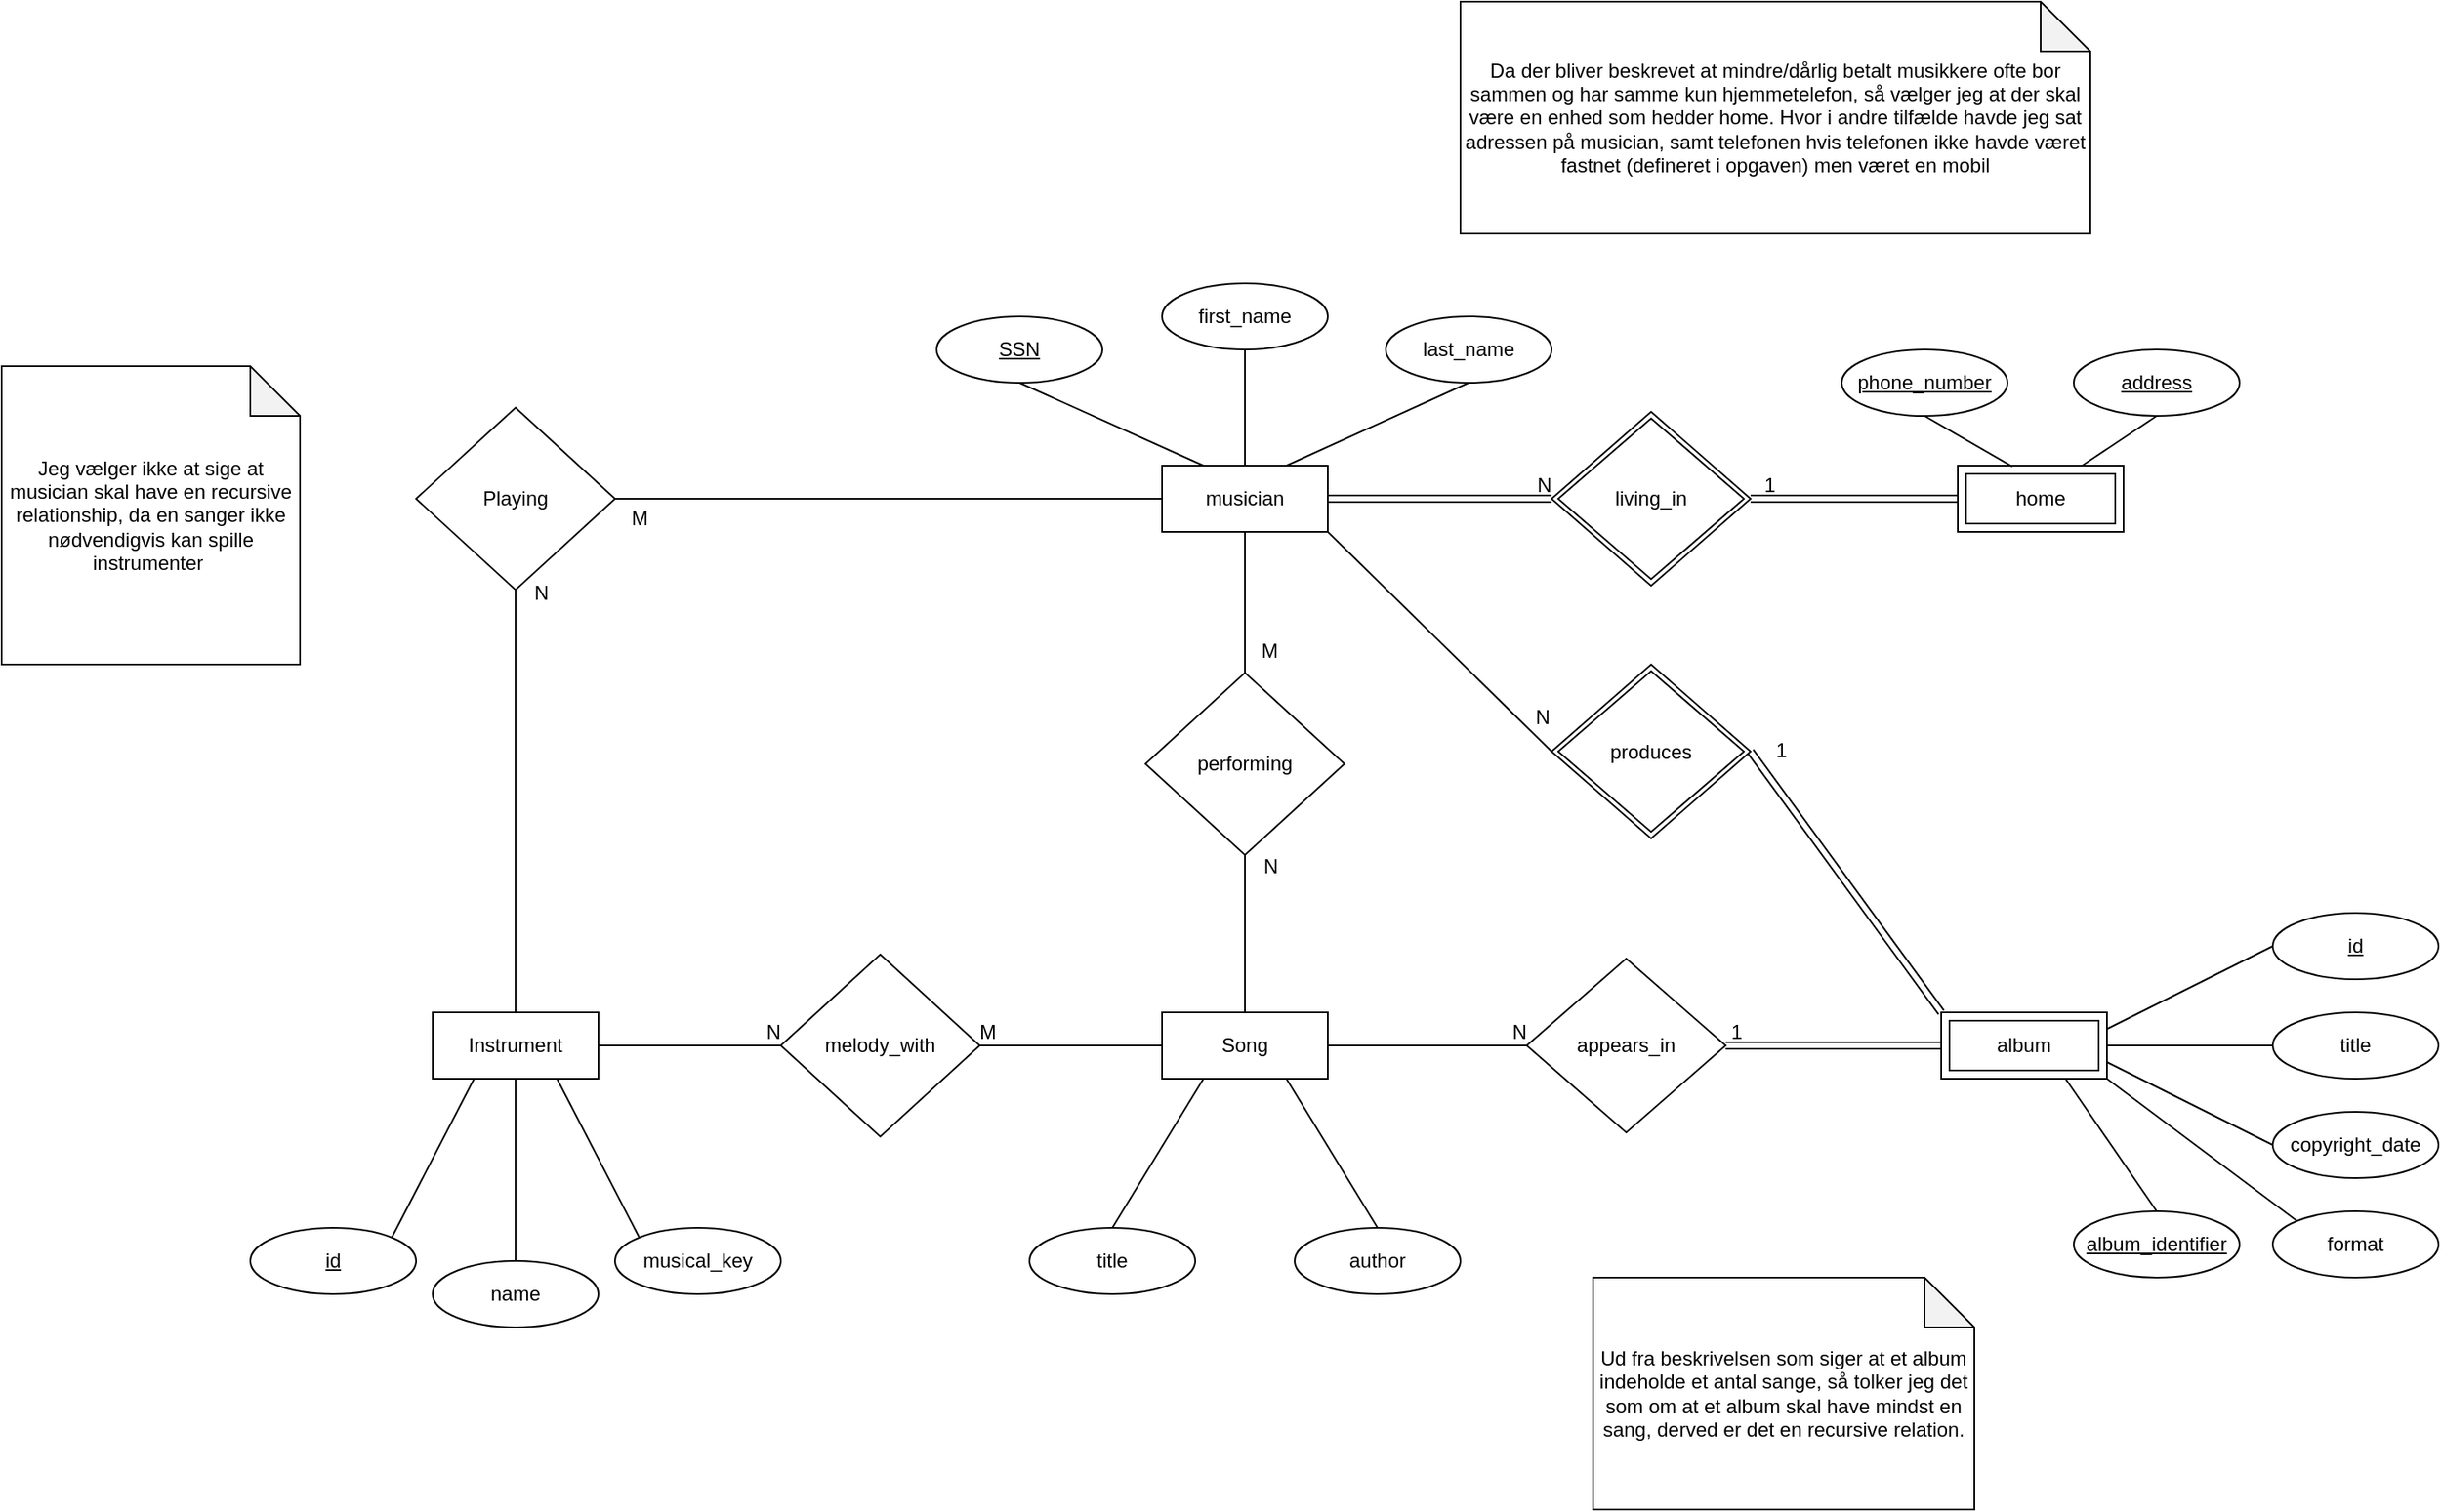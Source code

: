 <mxfile version="14.6.13" type="device"><diagram id="F683dGSwSKvrZUsLV88v" name="Side-1"><mxGraphModel dx="1448" dy="461" grid="1" gridSize="10" guides="1" tooltips="1" connect="1" arrows="1" fold="1" page="1" pageScale="1" pageWidth="827" pageHeight="1169" math="0" shadow="0"><root><mxCell id="0"/><mxCell id="1" parent="0"/><mxCell id="eCq4yjl9bXXe50SEYcVd-1" value="musician" style="whiteSpace=wrap;html=1;align=center;" parent="1" vertex="1"><mxGeometry x="450" y="460" width="100" height="40" as="geometry"/></mxCell><mxCell id="eCq4yjl9bXXe50SEYcVd-4" value="home" style="shape=ext;margin=3;double=1;whiteSpace=wrap;html=1;align=center;" parent="1" vertex="1"><mxGeometry x="930" y="460" width="100" height="40" as="geometry"/></mxCell><mxCell id="eCq4yjl9bXXe50SEYcVd-5" value="SSN" style="ellipse;whiteSpace=wrap;html=1;align=center;fontStyle=4;" parent="1" vertex="1"><mxGeometry x="314" y="370" width="100" height="40" as="geometry"/></mxCell><mxCell id="eCq4yjl9bXXe50SEYcVd-6" value="first_name" style="ellipse;whiteSpace=wrap;html=1;align=center;" parent="1" vertex="1"><mxGeometry x="450" y="350" width="100" height="40" as="geometry"/></mxCell><mxCell id="eCq4yjl9bXXe50SEYcVd-7" value="last_name" style="ellipse;whiteSpace=wrap;html=1;align=center;" parent="1" vertex="1"><mxGeometry x="585" y="370" width="100" height="40" as="geometry"/></mxCell><mxCell id="eCq4yjl9bXXe50SEYcVd-8" value="phone_number" style="ellipse;whiteSpace=wrap;html=1;align=center;fontStyle=4;" parent="1" vertex="1"><mxGeometry x="860" y="390" width="100" height="40" as="geometry"/></mxCell><mxCell id="eCq4yjl9bXXe50SEYcVd-9" value="address" style="ellipse;whiteSpace=wrap;html=1;align=center;fontStyle=4;" parent="1" vertex="1"><mxGeometry x="1000" y="390" width="100" height="40" as="geometry"/></mxCell><mxCell id="eCq4yjl9bXXe50SEYcVd-10" value="Da der bliver beskrevet at mindre/dårlig betalt musikkere ofte bor sammen og har samme kun hjemmetelefon, så vælger jeg at der skal være en enhed som hedder home. Hvor i andre tilfælde havde jeg sat adressen på musician, samt telefonen hvis telefonen ikke havde været fastnet (defineret i opgaven) men været en mobil" style="shape=note;whiteSpace=wrap;html=1;backgroundOutline=1;darkOpacity=0.05;" parent="1" vertex="1"><mxGeometry x="630" y="180" width="380" height="140" as="geometry"/></mxCell><mxCell id="eCq4yjl9bXXe50SEYcVd-12" value="" style="endArrow=none;html=1;exitX=0.5;exitY=1;exitDx=0;exitDy=0;entryX=0.25;entryY=0;entryDx=0;entryDy=0;" parent="1" source="eCq4yjl9bXXe50SEYcVd-5" target="eCq4yjl9bXXe50SEYcVd-1" edge="1"><mxGeometry width="50" height="50" relative="1" as="geometry"><mxPoint x="640" y="460" as="sourcePoint"/><mxPoint x="690" y="410" as="targetPoint"/></mxGeometry></mxCell><mxCell id="eCq4yjl9bXXe50SEYcVd-13" value="" style="endArrow=none;html=1;exitX=0.5;exitY=1;exitDx=0;exitDy=0;entryX=0.5;entryY=0;entryDx=0;entryDy=0;" parent="1" source="eCq4yjl9bXXe50SEYcVd-6" target="eCq4yjl9bXXe50SEYcVd-1" edge="1"><mxGeometry width="50" height="50" relative="1" as="geometry"><mxPoint x="374" y="420.0" as="sourcePoint"/><mxPoint x="475.0" y="470" as="targetPoint"/></mxGeometry></mxCell><mxCell id="eCq4yjl9bXXe50SEYcVd-14" value="" style="endArrow=none;html=1;exitX=0.5;exitY=1;exitDx=0;exitDy=0;entryX=0.75;entryY=0;entryDx=0;entryDy=0;" parent="1" source="eCq4yjl9bXXe50SEYcVd-7" target="eCq4yjl9bXXe50SEYcVd-1" edge="1"><mxGeometry width="50" height="50" relative="1" as="geometry"><mxPoint x="490.0" y="400.0" as="sourcePoint"/><mxPoint x="560" y="450" as="targetPoint"/></mxGeometry></mxCell><mxCell id="eCq4yjl9bXXe50SEYcVd-15" value="" style="endArrow=none;html=1;exitX=0.5;exitY=1;exitDx=0;exitDy=0;entryX=0.329;entryY=0.015;entryDx=0;entryDy=0;entryPerimeter=0;" parent="1" source="eCq4yjl9bXXe50SEYcVd-8" target="eCq4yjl9bXXe50SEYcVd-4" edge="1"><mxGeometry width="50" height="50" relative="1" as="geometry"><mxPoint x="610.0" y="420.0" as="sourcePoint"/><mxPoint x="525.0" y="470" as="targetPoint"/></mxGeometry></mxCell><mxCell id="eCq4yjl9bXXe50SEYcVd-16" value="" style="endArrow=none;html=1;exitX=0.5;exitY=1;exitDx=0;exitDy=0;entryX=0.75;entryY=0;entryDx=0;entryDy=0;" parent="1" source="eCq4yjl9bXXe50SEYcVd-9" target="eCq4yjl9bXXe50SEYcVd-4" edge="1"><mxGeometry width="50" height="50" relative="1" as="geometry"><mxPoint x="920" y="440.0" as="sourcePoint"/><mxPoint x="990" y="470" as="targetPoint"/></mxGeometry></mxCell><mxCell id="eCq4yjl9bXXe50SEYcVd-17" value="living_in" style="shape=rhombus;double=1;perimeter=rhombusPerimeter;whiteSpace=wrap;html=1;align=center;" parent="1" vertex="1"><mxGeometry x="685" y="427.5" width="120" height="105" as="geometry"/></mxCell><mxCell id="eCq4yjl9bXXe50SEYcVd-20" value="" style="shape=link;html=1;rounded=0;entryX=0;entryY=0.5;entryDx=0;entryDy=0;exitX=1;exitY=0.5;exitDx=0;exitDy=0;" parent="1" source="eCq4yjl9bXXe50SEYcVd-17" target="eCq4yjl9bXXe50SEYcVd-4" edge="1"><mxGeometry relative="1" as="geometry"><mxPoint x="830" y="480" as="sourcePoint"/><mxPoint x="930" y="520" as="targetPoint"/></mxGeometry></mxCell><mxCell id="eCq4yjl9bXXe50SEYcVd-21" value="1" style="resizable=0;html=1;align=right;verticalAlign=bottom;" parent="eCq4yjl9bXXe50SEYcVd-20" connectable="0" vertex="1"><mxGeometry x="1" relative="1" as="geometry"><mxPoint x="-110" as="offset"/></mxGeometry></mxCell><mxCell id="eCq4yjl9bXXe50SEYcVd-24" value="Instrument" style="whiteSpace=wrap;html=1;align=center;" parent="1" vertex="1"><mxGeometry x="10" y="790" width="100" height="40" as="geometry"/></mxCell><mxCell id="eCq4yjl9bXXe50SEYcVd-25" value="Song" style="whiteSpace=wrap;html=1;align=center;" parent="1" vertex="1"><mxGeometry x="450" y="790" width="100" height="40" as="geometry"/></mxCell><mxCell id="eCq4yjl9bXXe50SEYcVd-27" value="" style="shape=link;html=1;rounded=0;exitX=1;exitY=0.5;exitDx=0;exitDy=0;entryX=0;entryY=0.5;entryDx=0;entryDy=0;" parent="1" source="eCq4yjl9bXXe50SEYcVd-1" target="eCq4yjl9bXXe50SEYcVd-17" edge="1"><mxGeometry relative="1" as="geometry"><mxPoint x="660" y="450" as="sourcePoint"/><mxPoint x="820" y="450" as="targetPoint"/></mxGeometry></mxCell><mxCell id="eCq4yjl9bXXe50SEYcVd-28" value="N" style="resizable=0;html=1;align=right;verticalAlign=bottom;" parent="eCq4yjl9bXXe50SEYcVd-27" connectable="0" vertex="1"><mxGeometry x="1" relative="1" as="geometry"/></mxCell><mxCell id="eCq4yjl9bXXe50SEYcVd-29" value="id" style="ellipse;whiteSpace=wrap;html=1;align=center;fontStyle=4;" parent="1" vertex="1"><mxGeometry x="-100" y="920" width="100" height="40" as="geometry"/></mxCell><mxCell id="eCq4yjl9bXXe50SEYcVd-30" value="title" style="ellipse;whiteSpace=wrap;html=1;align=center;" parent="1" vertex="1"><mxGeometry x="1120" y="790" width="100" height="40" as="geometry"/></mxCell><mxCell id="eCq4yjl9bXXe50SEYcVd-31" value="copyright_date" style="ellipse;whiteSpace=wrap;html=1;align=center;" parent="1" vertex="1"><mxGeometry x="1120" y="850" width="100" height="40" as="geometry"/></mxCell><mxCell id="eCq4yjl9bXXe50SEYcVd-32" value="musical_key" style="ellipse;whiteSpace=wrap;html=1;align=center;" parent="1" vertex="1"><mxGeometry x="120" y="920" width="100" height="40" as="geometry"/></mxCell><mxCell id="eCq4yjl9bXXe50SEYcVd-33" value="name" style="ellipse;whiteSpace=wrap;html=1;align=center;" parent="1" vertex="1"><mxGeometry x="10" y="940" width="100" height="40" as="geometry"/></mxCell><mxCell id="eCq4yjl9bXXe50SEYcVd-34" value="" style="endArrow=none;html=1;exitX=0.25;exitY=1;exitDx=0;exitDy=0;entryX=1;entryY=0;entryDx=0;entryDy=0;" parent="1" source="eCq4yjl9bXXe50SEYcVd-24" target="eCq4yjl9bXXe50SEYcVd-29" edge="1"><mxGeometry width="50" height="50" relative="1" as="geometry"><mxPoint x="350" y="840" as="sourcePoint"/><mxPoint x="400" y="790" as="targetPoint"/></mxGeometry></mxCell><mxCell id="eCq4yjl9bXXe50SEYcVd-35" value="" style="endArrow=none;html=1;exitX=0.5;exitY=1;exitDx=0;exitDy=0;entryX=0.5;entryY=0;entryDx=0;entryDy=0;" parent="1" source="eCq4yjl9bXXe50SEYcVd-24" target="eCq4yjl9bXXe50SEYcVd-33" edge="1"><mxGeometry width="50" height="50" relative="1" as="geometry"><mxPoint x="65" y="840" as="sourcePoint"/><mxPoint x="-34.767" y="925.809" as="targetPoint"/></mxGeometry></mxCell><mxCell id="eCq4yjl9bXXe50SEYcVd-36" value="" style="endArrow=none;html=1;exitX=0.75;exitY=1;exitDx=0;exitDy=0;entryX=0;entryY=0;entryDx=0;entryDy=0;" parent="1" source="eCq4yjl9bXXe50SEYcVd-24" target="eCq4yjl9bXXe50SEYcVd-32" edge="1"><mxGeometry width="50" height="50" relative="1" as="geometry"><mxPoint x="90" y="840" as="sourcePoint"/><mxPoint x="70" y="950" as="targetPoint"/></mxGeometry></mxCell><mxCell id="eCq4yjl9bXXe50SEYcVd-37" value="id" style="ellipse;whiteSpace=wrap;html=1;align=center;fontStyle=4;" parent="1" vertex="1"><mxGeometry x="1120" y="730" width="100" height="40" as="geometry"/></mxCell><mxCell id="eCq4yjl9bXXe50SEYcVd-39" value="album_identifier" style="ellipse;whiteSpace=wrap;html=1;align=center;fontStyle=4;" parent="1" vertex="1"><mxGeometry x="1000" y="910" width="100" height="40" as="geometry"/></mxCell><mxCell id="eCq4yjl9bXXe50SEYcVd-40" value="format" style="ellipse;whiteSpace=wrap;html=1;align=center;" parent="1" vertex="1"><mxGeometry x="1120" y="910" width="100" height="40" as="geometry"/></mxCell><mxCell id="eCq4yjl9bXXe50SEYcVd-41" value="" style="endArrow=none;html=1;exitX=0.5;exitY=0;exitDx=0;exitDy=0;entryX=0.75;entryY=1;entryDx=0;entryDy=0;" parent="1" source="eCq4yjl9bXXe50SEYcVd-39" target="3kSVCCDomG7rX2-TwU-U-1" edge="1"><mxGeometry width="50" height="50" relative="1" as="geometry"><mxPoint x="840" y="900" as="sourcePoint"/><mxPoint x="995" y="850" as="targetPoint"/></mxGeometry></mxCell><mxCell id="eCq4yjl9bXXe50SEYcVd-42" value="" style="endArrow=none;html=1;exitX=0;exitY=0;exitDx=0;exitDy=0;entryX=1;entryY=1;entryDx=0;entryDy=0;" parent="1" source="eCq4yjl9bXXe50SEYcVd-40" target="3kSVCCDomG7rX2-TwU-U-1" edge="1"><mxGeometry width="50" height="50" relative="1" as="geometry"><mxPoint x="1060" y="920" as="sourcePoint"/><mxPoint x="1020" y="830" as="targetPoint"/></mxGeometry></mxCell><mxCell id="eCq4yjl9bXXe50SEYcVd-43" value="" style="endArrow=none;html=1;exitX=0;exitY=0.5;exitDx=0;exitDy=0;entryX=1;entryY=0.75;entryDx=0;entryDy=0;" parent="1" source="eCq4yjl9bXXe50SEYcVd-31" target="3kSVCCDomG7rX2-TwU-U-1" edge="1"><mxGeometry width="50" height="50" relative="1" as="geometry"><mxPoint x="1144.767" y="925.809" as="sourcePoint"/><mxPoint x="1020" y="820" as="targetPoint"/></mxGeometry></mxCell><mxCell id="eCq4yjl9bXXe50SEYcVd-44" value="" style="endArrow=none;html=1;exitX=0;exitY=0.5;exitDx=0;exitDy=0;entryX=1;entryY=0.5;entryDx=0;entryDy=0;" parent="1" source="eCq4yjl9bXXe50SEYcVd-30" target="3kSVCCDomG7rX2-TwU-U-1" edge="1"><mxGeometry width="50" height="50" relative="1" as="geometry"><mxPoint x="1130.0" y="880" as="sourcePoint"/><mxPoint x="1020" y="810" as="targetPoint"/></mxGeometry></mxCell><mxCell id="eCq4yjl9bXXe50SEYcVd-45" value="" style="endArrow=none;html=1;exitX=0;exitY=0.5;exitDx=0;exitDy=0;entryX=1;entryY=0.25;entryDx=0;entryDy=0;" parent="1" source="eCq4yjl9bXXe50SEYcVd-37" target="3kSVCCDomG7rX2-TwU-U-1" edge="1"><mxGeometry width="50" height="50" relative="1" as="geometry"><mxPoint x="1130.0" y="820" as="sourcePoint"/><mxPoint x="1020" y="800" as="targetPoint"/></mxGeometry></mxCell><mxCell id="eCq4yjl9bXXe50SEYcVd-46" value="author" style="ellipse;whiteSpace=wrap;html=1;align=center;" parent="1" vertex="1"><mxGeometry x="530" y="920" width="100" height="40" as="geometry"/></mxCell><mxCell id="eCq4yjl9bXXe50SEYcVd-47" value="title" style="ellipse;whiteSpace=wrap;html=1;align=center;" parent="1" vertex="1"><mxGeometry x="370" y="920" width="100" height="40" as="geometry"/></mxCell><mxCell id="eCq4yjl9bXXe50SEYcVd-48" value="" style="endArrow=none;html=1;exitX=0.25;exitY=1;exitDx=0;exitDy=0;entryX=0.5;entryY=0;entryDx=0;entryDy=0;" parent="1" source="eCq4yjl9bXXe50SEYcVd-25" target="eCq4yjl9bXXe50SEYcVd-47" edge="1"><mxGeometry width="50" height="50" relative="1" as="geometry"><mxPoint x="310" y="940" as="sourcePoint"/><mxPoint x="359.767" y="1035.809" as="targetPoint"/></mxGeometry></mxCell><mxCell id="eCq4yjl9bXXe50SEYcVd-49" value="" style="endArrow=none;html=1;exitX=0.75;exitY=1;exitDx=0;exitDy=0;entryX=0.5;entryY=0;entryDx=0;entryDy=0;" parent="1" source="eCq4yjl9bXXe50SEYcVd-25" target="eCq4yjl9bXXe50SEYcVd-46" edge="1"><mxGeometry width="50" height="50" relative="1" as="geometry"><mxPoint x="320" y="950" as="sourcePoint"/><mxPoint x="369.767" y="1045.809" as="targetPoint"/></mxGeometry></mxCell><mxCell id="eCq4yjl9bXXe50SEYcVd-50" value="Playing" style="shape=rhombus;perimeter=rhombusPerimeter;whiteSpace=wrap;html=1;align=center;" parent="1" vertex="1"><mxGeometry y="425" width="120" height="110" as="geometry"/></mxCell><mxCell id="eCq4yjl9bXXe50SEYcVd-51" value="" style="endArrow=none;html=1;rounded=0;entryX=1;entryY=0.5;entryDx=0;entryDy=0;" parent="1" source="eCq4yjl9bXXe50SEYcVd-1" target="eCq4yjl9bXXe50SEYcVd-50" edge="1"><mxGeometry relative="1" as="geometry"><mxPoint x="330" y="640" as="sourcePoint"/><mxPoint x="490" y="640" as="targetPoint"/></mxGeometry></mxCell><mxCell id="eCq4yjl9bXXe50SEYcVd-52" value="M" style="resizable=0;html=1;align=right;verticalAlign=bottom;" parent="eCq4yjl9bXXe50SEYcVd-51" connectable="0" vertex="1"><mxGeometry x="1" relative="1" as="geometry"><mxPoint x="20" y="20" as="offset"/></mxGeometry></mxCell><mxCell id="eCq4yjl9bXXe50SEYcVd-53" value="Jeg vælger ikke at sige at musician skal have en recursive relationship, da en sanger ikke nødvendigvis kan spille instrumenter&amp;nbsp;" style="shape=note;whiteSpace=wrap;html=1;backgroundOutline=1;darkOpacity=0.05;" parent="1" vertex="1"><mxGeometry x="-250" y="400" width="180" height="180" as="geometry"/></mxCell><mxCell id="eCq4yjl9bXXe50SEYcVd-54" value="" style="endArrow=none;html=1;rounded=0;exitX=0.5;exitY=0;exitDx=0;exitDy=0;entryX=0.5;entryY=1;entryDx=0;entryDy=0;" parent="1" source="eCq4yjl9bXXe50SEYcVd-24" target="eCq4yjl9bXXe50SEYcVd-50" edge="1"><mxGeometry relative="1" as="geometry"><mxPoint x="330" y="610" as="sourcePoint"/><mxPoint x="40" y="540" as="targetPoint"/></mxGeometry></mxCell><mxCell id="eCq4yjl9bXXe50SEYcVd-55" value="N" style="resizable=0;html=1;align=right;verticalAlign=bottom;" parent="eCq4yjl9bXXe50SEYcVd-54" connectable="0" vertex="1"><mxGeometry x="1" relative="1" as="geometry"><mxPoint x="20" y="10" as="offset"/></mxGeometry></mxCell><mxCell id="eCq4yjl9bXXe50SEYcVd-59" value="" style="endArrow=none;html=1;rounded=0;exitX=1;exitY=0.5;exitDx=0;exitDy=0;entryX=0;entryY=0.5;entryDx=0;entryDy=0;" parent="1" source="eCq4yjl9bXXe50SEYcVd-25" target="eCq4yjl9bXXe50SEYcVd-77" edge="1"><mxGeometry relative="1" as="geometry"><mxPoint x="660" y="670" as="sourcePoint"/><mxPoint x="640" y="810" as="targetPoint"/></mxGeometry></mxCell><mxCell id="eCq4yjl9bXXe50SEYcVd-60" value="N" style="resizable=0;html=1;align=right;verticalAlign=bottom;" parent="eCq4yjl9bXXe50SEYcVd-59" connectable="0" vertex="1"><mxGeometry x="1" relative="1" as="geometry"/></mxCell><mxCell id="eCq4yjl9bXXe50SEYcVd-62" value="Ud fra beskrivelsen som siger at et album indeholde et antal sange, så tolker jeg det som om at et album skal have mindst en sang, derved er det en recursive relation." style="shape=note;whiteSpace=wrap;html=1;backgroundOutline=1;darkOpacity=0.05;" parent="1" vertex="1"><mxGeometry x="710" y="950" width="230" height="140" as="geometry"/></mxCell><mxCell id="eCq4yjl9bXXe50SEYcVd-63" value="" style="shape=link;html=1;rounded=0;exitX=0;exitY=0.5;exitDx=0;exitDy=0;entryX=1;entryY=0.5;entryDx=0;entryDy=0;" parent="1" source="3kSVCCDomG7rX2-TwU-U-1" target="eCq4yjl9bXXe50SEYcVd-77" edge="1"><mxGeometry relative="1" as="geometry"><mxPoint x="920" y="810" as="sourcePoint"/><mxPoint x="830" y="810" as="targetPoint"/></mxGeometry></mxCell><mxCell id="eCq4yjl9bXXe50SEYcVd-64" value="1" style="resizable=0;html=1;align=right;verticalAlign=bottom;" parent="eCq4yjl9bXXe50SEYcVd-63" connectable="0" vertex="1"><mxGeometry x="1" relative="1" as="geometry"><mxPoint x="10" as="offset"/></mxGeometry></mxCell><mxCell id="eCq4yjl9bXXe50SEYcVd-65" value="produces" style="shape=rhombus;double=1;perimeter=rhombusPerimeter;whiteSpace=wrap;html=1;align=center;" parent="1" vertex="1"><mxGeometry x="685" y="580" width="120" height="105" as="geometry"/></mxCell><mxCell id="eCq4yjl9bXXe50SEYcVd-67" value="" style="endArrow=none;html=1;rounded=0;exitX=1;exitY=0.5;exitDx=0;exitDy=0;entryX=0;entryY=0.5;entryDx=0;entryDy=0;" parent="1" source="eCq4yjl9bXXe50SEYcVd-24" target="eCq4yjl9bXXe50SEYcVd-71" edge="1"><mxGeometry relative="1" as="geometry"><mxPoint x="150" y="820" as="sourcePoint"/><mxPoint x="210" y="810" as="targetPoint"/></mxGeometry></mxCell><mxCell id="eCq4yjl9bXXe50SEYcVd-68" value="N" style="resizable=0;html=1;align=right;verticalAlign=bottom;" parent="eCq4yjl9bXXe50SEYcVd-67" connectable="0" vertex="1"><mxGeometry x="1" relative="1" as="geometry"/></mxCell><mxCell id="eCq4yjl9bXXe50SEYcVd-69" value="" style="endArrow=none;html=1;rounded=0;exitX=0;exitY=0.5;exitDx=0;exitDy=0;entryX=1;entryY=0.5;entryDx=0;entryDy=0;" parent="1" source="eCq4yjl9bXXe50SEYcVd-25" target="eCq4yjl9bXXe50SEYcVd-71" edge="1"><mxGeometry relative="1" as="geometry"><mxPoint x="150" y="820" as="sourcePoint"/><mxPoint x="330" y="810" as="targetPoint"/></mxGeometry></mxCell><mxCell id="eCq4yjl9bXXe50SEYcVd-70" value="M" style="resizable=0;html=1;align=right;verticalAlign=bottom;" parent="eCq4yjl9bXXe50SEYcVd-69" connectable="0" vertex="1"><mxGeometry x="1" relative="1" as="geometry"><mxPoint x="10" as="offset"/></mxGeometry></mxCell><mxCell id="eCq4yjl9bXXe50SEYcVd-71" value="melody_with" style="shape=rhombus;perimeter=rhombusPerimeter;whiteSpace=wrap;html=1;align=center;" parent="1" vertex="1"><mxGeometry x="220" y="755" width="120" height="110" as="geometry"/></mxCell><mxCell id="eCq4yjl9bXXe50SEYcVd-72" value="performing" style="shape=rhombus;perimeter=rhombusPerimeter;whiteSpace=wrap;html=1;align=center;" parent="1" vertex="1"><mxGeometry x="440" y="585" width="120" height="110" as="geometry"/></mxCell><mxCell id="eCq4yjl9bXXe50SEYcVd-73" value="" style="endArrow=none;html=1;rounded=0;exitX=0.5;exitY=1;exitDx=0;exitDy=0;" parent="1" source="eCq4yjl9bXXe50SEYcVd-1" target="eCq4yjl9bXXe50SEYcVd-72" edge="1"><mxGeometry relative="1" as="geometry"><mxPoint x="290" y="650" as="sourcePoint"/><mxPoint x="450" y="650" as="targetPoint"/></mxGeometry></mxCell><mxCell id="eCq4yjl9bXXe50SEYcVd-74" value="M" style="resizable=0;html=1;align=right;verticalAlign=bottom;" parent="eCq4yjl9bXXe50SEYcVd-73" connectable="0" vertex="1"><mxGeometry x="1" relative="1" as="geometry"><mxPoint x="20" y="-5" as="offset"/></mxGeometry></mxCell><mxCell id="eCq4yjl9bXXe50SEYcVd-75" value="" style="endArrow=none;html=1;rounded=0;entryX=0.5;entryY=1;entryDx=0;entryDy=0;exitX=0.5;exitY=0;exitDx=0;exitDy=0;" parent="1" source="eCq4yjl9bXXe50SEYcVd-25" target="eCq4yjl9bXXe50SEYcVd-72" edge="1"><mxGeometry relative="1" as="geometry"><mxPoint x="290" y="650" as="sourcePoint"/><mxPoint x="450" y="650" as="targetPoint"/></mxGeometry></mxCell><mxCell id="eCq4yjl9bXXe50SEYcVd-76" value="N" style="resizable=0;html=1;align=right;verticalAlign=bottom;" parent="eCq4yjl9bXXe50SEYcVd-75" connectable="0" vertex="1"><mxGeometry x="1" relative="1" as="geometry"><mxPoint x="20" y="15" as="offset"/></mxGeometry></mxCell><mxCell id="eCq4yjl9bXXe50SEYcVd-77" value="appears_in" style="shape=rhombus;perimeter=rhombusPerimeter;whiteSpace=wrap;html=1;align=center;" parent="1" vertex="1"><mxGeometry x="670" y="757.5" width="120" height="105" as="geometry"/></mxCell><mxCell id="eCq4yjl9bXXe50SEYcVd-78" value="" style="shape=link;html=1;rounded=0;entryX=1;entryY=0.5;entryDx=0;entryDy=0;exitX=0;exitY=0;exitDx=0;exitDy=0;" parent="1" source="3kSVCCDomG7rX2-TwU-U-1" target="eCq4yjl9bXXe50SEYcVd-65" edge="1"><mxGeometry relative="1" as="geometry"><mxPoint x="920" y="790" as="sourcePoint"/><mxPoint x="750" y="670" as="targetPoint"/></mxGeometry></mxCell><mxCell id="eCq4yjl9bXXe50SEYcVd-79" value="1" style="resizable=0;html=1;align=right;verticalAlign=bottom;" parent="eCq4yjl9bXXe50SEYcVd-78" connectable="0" vertex="1"><mxGeometry x="1" relative="1" as="geometry"><mxPoint x="22" y="8" as="offset"/></mxGeometry></mxCell><mxCell id="eCq4yjl9bXXe50SEYcVd-80" value="" style="endArrow=none;html=1;rounded=0;exitX=1;exitY=1;exitDx=0;exitDy=0;entryX=0;entryY=0.5;entryDx=0;entryDy=0;" parent="1" source="eCq4yjl9bXXe50SEYcVd-1" target="eCq4yjl9bXXe50SEYcVd-65" edge="1"><mxGeometry relative="1" as="geometry"><mxPoint x="590" y="670" as="sourcePoint"/><mxPoint x="750" y="670" as="targetPoint"/></mxGeometry></mxCell><mxCell id="eCq4yjl9bXXe50SEYcVd-81" value="N" style="resizable=0;html=1;align=right;verticalAlign=bottom;" parent="eCq4yjl9bXXe50SEYcVd-80" connectable="0" vertex="1"><mxGeometry x="1" relative="1" as="geometry"><mxPoint y="-12" as="offset"/></mxGeometry></mxCell><mxCell id="3kSVCCDomG7rX2-TwU-U-1" value="album" style="shape=ext;margin=3;double=1;whiteSpace=wrap;html=1;align=center;gradientColor=none;" vertex="1" parent="1"><mxGeometry x="920" y="790" width="100" height="40" as="geometry"/></mxCell></root></mxGraphModel></diagram></mxfile>